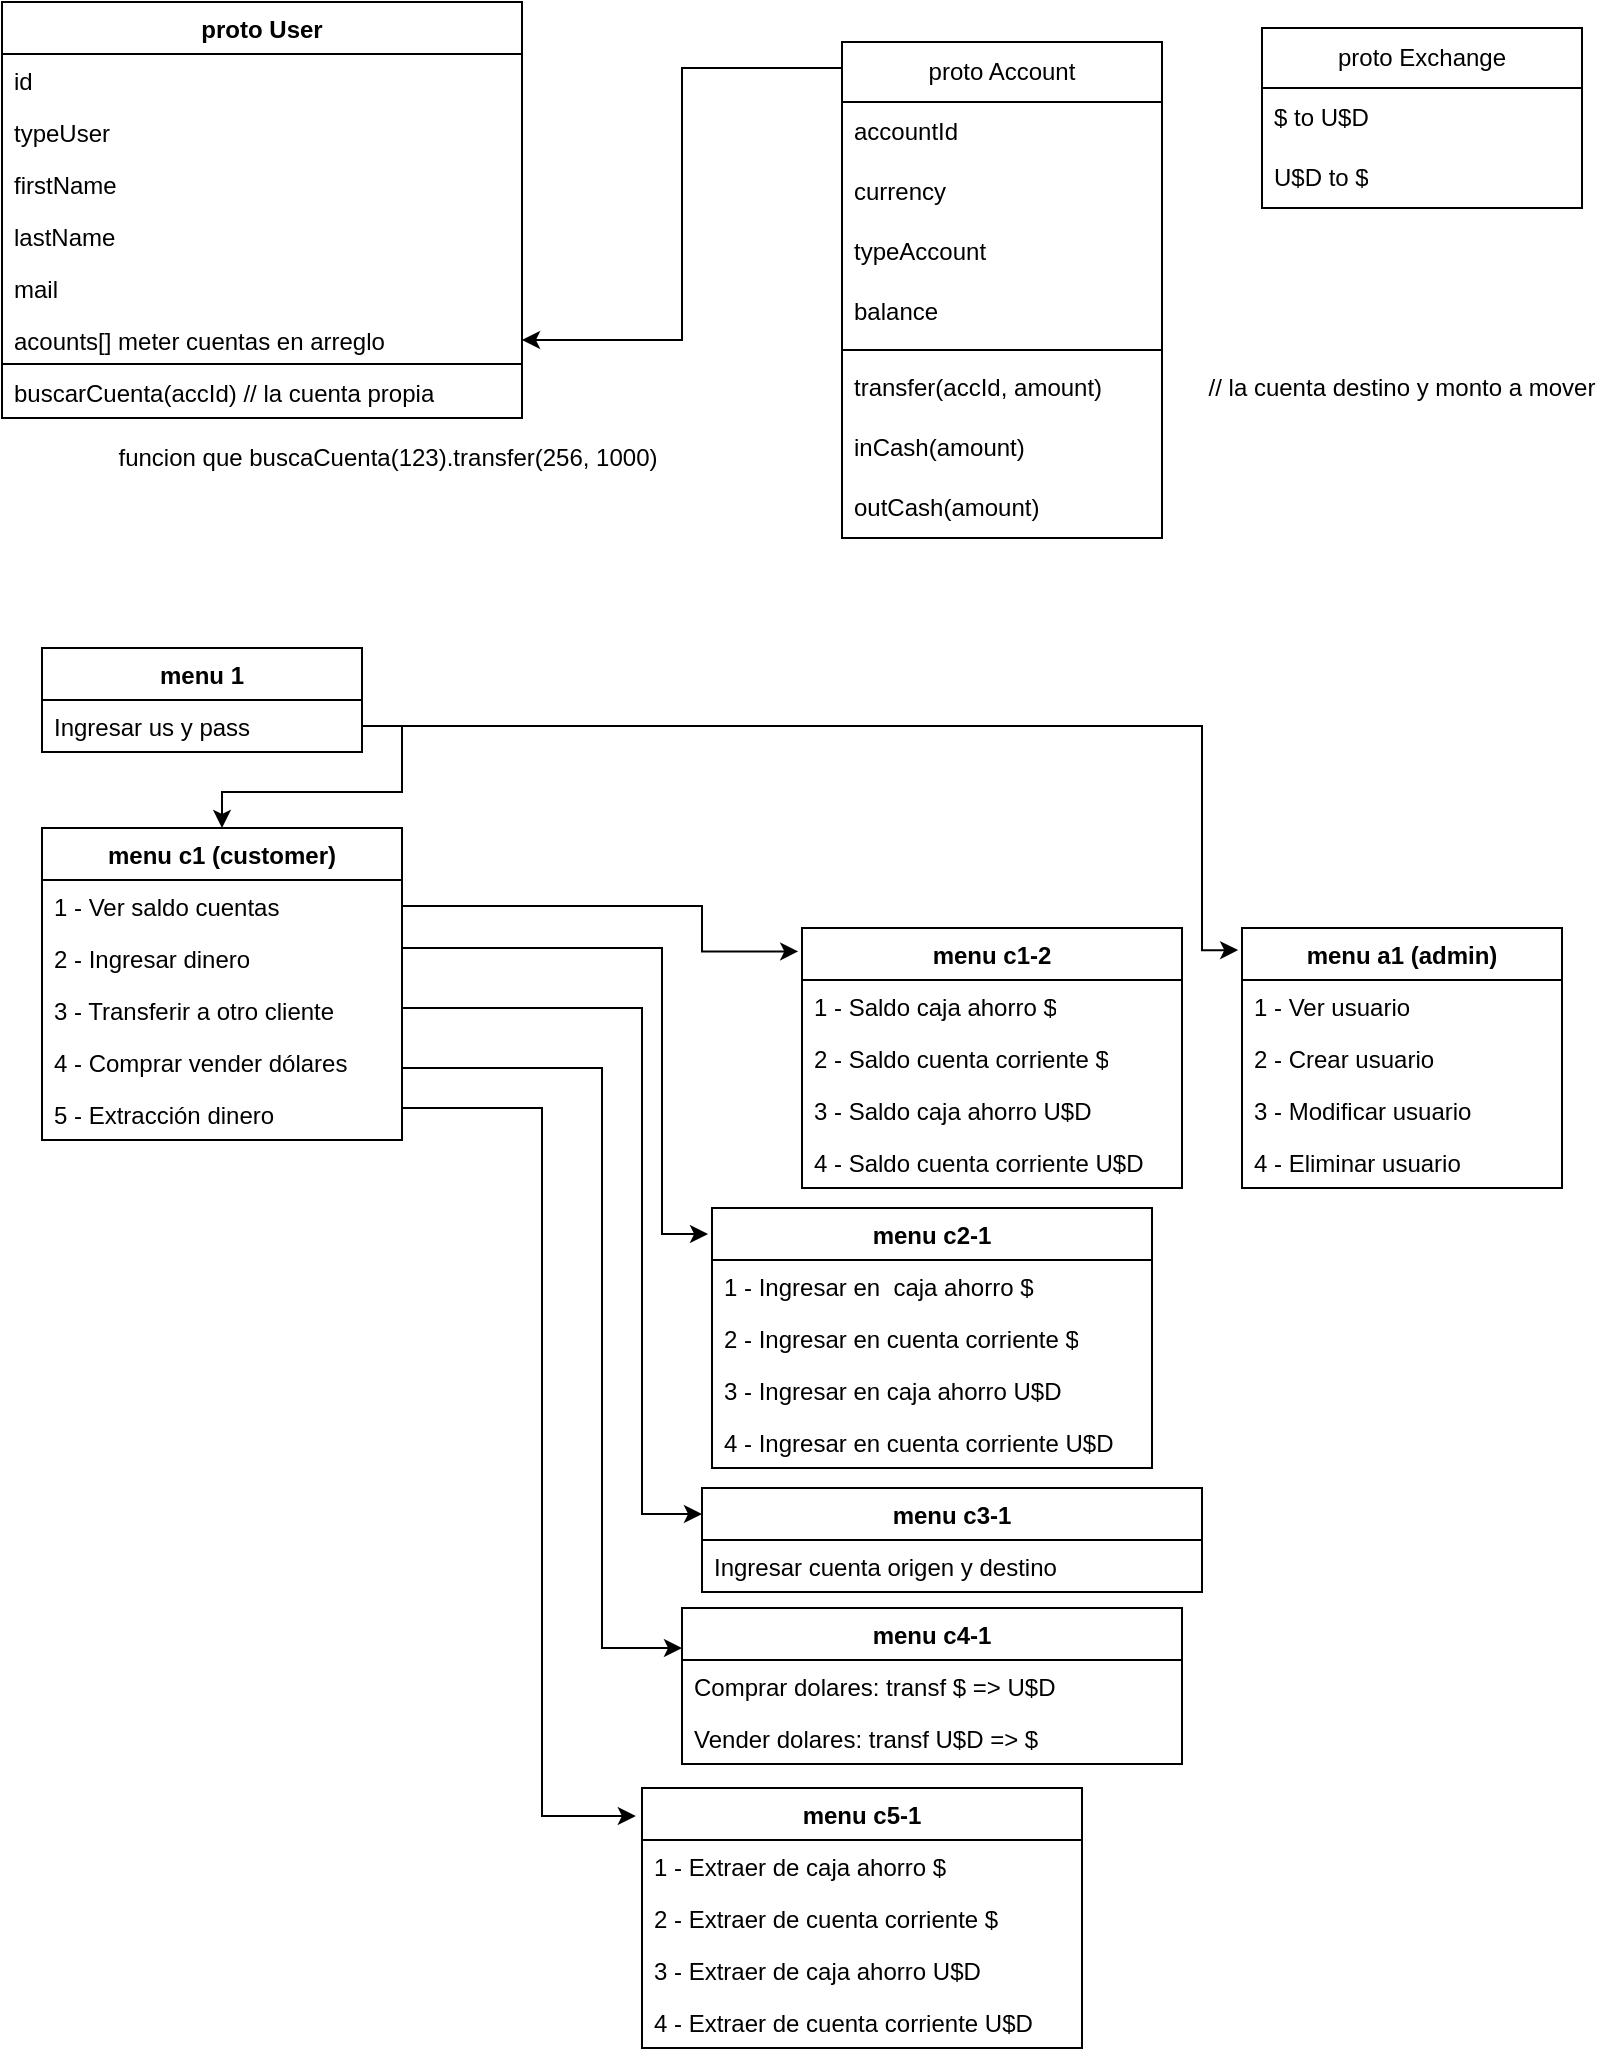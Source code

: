 <mxfile version="21.6.2">
  <diagram name="Página-1" id="C_z5ZwjK6JXG3lmeLQBB">
    <mxGraphModel dx="781" dy="433" grid="1" gridSize="10" guides="1" tooltips="1" connect="1" arrows="1" fold="1" page="1" pageScale="1" pageWidth="827" pageHeight="1169" math="0" shadow="0">
      <root>
        <mxCell id="0" />
        <mxCell id="1" parent="0" />
        <mxCell id="lOzhc0g-qGNrM6rNY2bI-54" style="edgeStyle=orthogonalEdgeStyle;rounded=0;orthogonalLoop=1;jettySize=auto;html=1;entryX=1;entryY=0.5;entryDx=0;entryDy=0;exitX=0.007;exitY=0.101;exitDx=0;exitDy=0;exitPerimeter=0;" edge="1" parent="1" source="lOzhc0g-qGNrM6rNY2bI-20" target="lOzhc0g-qGNrM6rNY2bI-40">
          <mxGeometry relative="1" as="geometry">
            <Array as="points">
              <mxPoint x="431" y="40" />
              <mxPoint x="350" y="40" />
              <mxPoint x="350" y="176" />
            </Array>
          </mxGeometry>
        </mxCell>
        <mxCell id="lOzhc0g-qGNrM6rNY2bI-20" value="proto Account" style="swimlane;fontStyle=0;childLayout=stackLayout;horizontal=1;startSize=30;horizontalStack=0;resizeParent=1;resizeParentMax=0;resizeLast=0;collapsible=1;marginBottom=0;whiteSpace=wrap;html=1;" vertex="1" parent="1">
          <mxGeometry x="430" y="27" width="160" height="248" as="geometry" />
        </mxCell>
        <mxCell id="lOzhc0g-qGNrM6rNY2bI-21" value="accountId" style="text;strokeColor=none;fillColor=none;align=left;verticalAlign=middle;spacingLeft=4;spacingRight=4;overflow=hidden;points=[[0,0.5],[1,0.5]];portConstraint=eastwest;rotatable=0;whiteSpace=wrap;html=1;" vertex="1" parent="lOzhc0g-qGNrM6rNY2bI-20">
          <mxGeometry y="30" width="160" height="30" as="geometry" />
        </mxCell>
        <mxCell id="lOzhc0g-qGNrM6rNY2bI-22" value="currency" style="text;strokeColor=none;fillColor=none;align=left;verticalAlign=middle;spacingLeft=4;spacingRight=4;overflow=hidden;points=[[0,0.5],[1,0.5]];portConstraint=eastwest;rotatable=0;whiteSpace=wrap;html=1;" vertex="1" parent="lOzhc0g-qGNrM6rNY2bI-20">
          <mxGeometry y="60" width="160" height="30" as="geometry" />
        </mxCell>
        <mxCell id="lOzhc0g-qGNrM6rNY2bI-26" value="typeAccount" style="text;strokeColor=none;fillColor=none;align=left;verticalAlign=middle;spacingLeft=4;spacingRight=4;overflow=hidden;points=[[0,0.5],[1,0.5]];portConstraint=eastwest;rotatable=0;whiteSpace=wrap;html=1;" vertex="1" parent="lOzhc0g-qGNrM6rNY2bI-20">
          <mxGeometry y="90" width="160" height="30" as="geometry" />
        </mxCell>
        <mxCell id="lOzhc0g-qGNrM6rNY2bI-28" value="balance" style="text;strokeColor=none;fillColor=none;align=left;verticalAlign=middle;spacingLeft=4;spacingRight=4;overflow=hidden;points=[[0,0.5],[1,0.5]];portConstraint=eastwest;rotatable=0;whiteSpace=wrap;html=1;" vertex="1" parent="lOzhc0g-qGNrM6rNY2bI-20">
          <mxGeometry y="120" width="160" height="30" as="geometry" />
        </mxCell>
        <mxCell id="lOzhc0g-qGNrM6rNY2bI-39" value="" style="line;strokeWidth=1;fillColor=none;align=left;verticalAlign=middle;spacingTop=-1;spacingLeft=3;spacingRight=3;rotatable=0;labelPosition=right;points=[];portConstraint=eastwest;strokeColor=inherit;" vertex="1" parent="lOzhc0g-qGNrM6rNY2bI-20">
          <mxGeometry y="150" width="160" height="8" as="geometry" />
        </mxCell>
        <mxCell id="lOzhc0g-qGNrM6rNY2bI-38" value="transfer(accId, amount)" style="text;strokeColor=none;fillColor=none;align=left;verticalAlign=middle;spacingLeft=4;spacingRight=4;overflow=hidden;points=[[0,0.5],[1,0.5]];portConstraint=eastwest;rotatable=0;whiteSpace=wrap;html=1;" vertex="1" parent="lOzhc0g-qGNrM6rNY2bI-20">
          <mxGeometry y="158" width="160" height="30" as="geometry" />
        </mxCell>
        <mxCell id="lOzhc0g-qGNrM6rNY2bI-104" value="inCash(amount)" style="text;strokeColor=none;fillColor=none;align=left;verticalAlign=middle;spacingLeft=4;spacingRight=4;overflow=hidden;points=[[0,0.5],[1,0.5]];portConstraint=eastwest;rotatable=0;whiteSpace=wrap;html=1;" vertex="1" parent="lOzhc0g-qGNrM6rNY2bI-20">
          <mxGeometry y="188" width="160" height="30" as="geometry" />
        </mxCell>
        <mxCell id="lOzhc0g-qGNrM6rNY2bI-105" value="outCash(amount)" style="text;strokeColor=none;fillColor=none;align=left;verticalAlign=middle;spacingLeft=4;spacingRight=4;overflow=hidden;points=[[0,0.5],[1,0.5]];portConstraint=eastwest;rotatable=0;whiteSpace=wrap;html=1;" vertex="1" parent="lOzhc0g-qGNrM6rNY2bI-20">
          <mxGeometry y="218" width="160" height="30" as="geometry" />
        </mxCell>
        <mxCell id="lOzhc0g-qGNrM6rNY2bI-30" value="proto User" style="swimlane;fontStyle=1;align=center;verticalAlign=top;childLayout=stackLayout;horizontal=1;startSize=26;horizontalStack=0;resizeParent=1;resizeParentMax=0;resizeLast=0;collapsible=1;marginBottom=0;whiteSpace=wrap;html=1;" vertex="1" parent="1">
          <mxGeometry x="10" y="7" width="260" height="208" as="geometry" />
        </mxCell>
        <mxCell id="lOzhc0g-qGNrM6rNY2bI-31" value="id" style="text;strokeColor=none;fillColor=none;align=left;verticalAlign=top;spacingLeft=4;spacingRight=4;overflow=hidden;rotatable=0;points=[[0,0.5],[1,0.5]];portConstraint=eastwest;whiteSpace=wrap;html=1;" vertex="1" parent="lOzhc0g-qGNrM6rNY2bI-30">
          <mxGeometry y="26" width="260" height="26" as="geometry" />
        </mxCell>
        <mxCell id="lOzhc0g-qGNrM6rNY2bI-36" value="typeUser" style="text;strokeColor=none;fillColor=none;align=left;verticalAlign=top;spacingLeft=4;spacingRight=4;overflow=hidden;rotatable=0;points=[[0,0.5],[1,0.5]];portConstraint=eastwest;whiteSpace=wrap;html=1;" vertex="1" parent="lOzhc0g-qGNrM6rNY2bI-30">
          <mxGeometry y="52" width="260" height="26" as="geometry" />
        </mxCell>
        <mxCell id="lOzhc0g-qGNrM6rNY2bI-37" value="firstName" style="text;strokeColor=none;fillColor=none;align=left;verticalAlign=top;spacingLeft=4;spacingRight=4;overflow=hidden;rotatable=0;points=[[0,0.5],[1,0.5]];portConstraint=eastwest;whiteSpace=wrap;html=1;" vertex="1" parent="lOzhc0g-qGNrM6rNY2bI-30">
          <mxGeometry y="78" width="260" height="26" as="geometry" />
        </mxCell>
        <mxCell id="lOzhc0g-qGNrM6rNY2bI-34" value="lastName" style="text;strokeColor=none;fillColor=none;align=left;verticalAlign=top;spacingLeft=4;spacingRight=4;overflow=hidden;rotatable=0;points=[[0,0.5],[1,0.5]];portConstraint=eastwest;whiteSpace=wrap;html=1;" vertex="1" parent="lOzhc0g-qGNrM6rNY2bI-30">
          <mxGeometry y="104" width="260" height="26" as="geometry" />
        </mxCell>
        <mxCell id="lOzhc0g-qGNrM6rNY2bI-35" value="mail" style="text;strokeColor=none;fillColor=none;align=left;verticalAlign=top;spacingLeft=4;spacingRight=4;overflow=hidden;rotatable=0;points=[[0,0.5],[1,0.5]];portConstraint=eastwest;whiteSpace=wrap;html=1;" vertex="1" parent="lOzhc0g-qGNrM6rNY2bI-30">
          <mxGeometry y="130" width="260" height="26" as="geometry" />
        </mxCell>
        <mxCell id="lOzhc0g-qGNrM6rNY2bI-40" value="acounts[] meter cuentas en arreglo" style="text;strokeColor=none;fillColor=none;align=left;verticalAlign=top;spacingLeft=4;spacingRight=4;overflow=hidden;rotatable=0;points=[[0,0.5],[1,0.5]];portConstraint=eastwest;whiteSpace=wrap;html=1;" vertex="1" parent="lOzhc0g-qGNrM6rNY2bI-30">
          <mxGeometry y="156" width="260" height="26" as="geometry" />
        </mxCell>
        <mxCell id="lOzhc0g-qGNrM6rNY2bI-100" value="" style="endArrow=none;html=1;rounded=0;exitX=0;exitY=-0.038;exitDx=0;exitDy=0;exitPerimeter=0;" edge="1" parent="lOzhc0g-qGNrM6rNY2bI-30" source="lOzhc0g-qGNrM6rNY2bI-99">
          <mxGeometry width="50" height="50" relative="1" as="geometry">
            <mxPoint x="-5" y="181.31" as="sourcePoint" />
            <mxPoint x="260" y="181" as="targetPoint" />
          </mxGeometry>
        </mxCell>
        <mxCell id="lOzhc0g-qGNrM6rNY2bI-99" value="buscarCuenta(accId) // la cuenta propia" style="text;strokeColor=none;fillColor=none;align=left;verticalAlign=top;spacingLeft=4;spacingRight=4;overflow=hidden;rotatable=0;points=[[0,0.5],[1,0.5]];portConstraint=eastwest;whiteSpace=wrap;html=1;" vertex="1" parent="lOzhc0g-qGNrM6rNY2bI-30">
          <mxGeometry y="182" width="260" height="26" as="geometry" />
        </mxCell>
        <mxCell id="lOzhc0g-qGNrM6rNY2bI-41" value="menu 1" style="swimlane;fontStyle=1;align=center;verticalAlign=top;childLayout=stackLayout;horizontal=1;startSize=26;horizontalStack=0;resizeParent=1;resizeParentMax=0;resizeLast=0;collapsible=1;marginBottom=0;whiteSpace=wrap;html=1;" vertex="1" parent="1">
          <mxGeometry x="30" y="330" width="160" height="52" as="geometry" />
        </mxCell>
        <mxCell id="lOzhc0g-qGNrM6rNY2bI-47" value="Ingresar us y pass" style="text;strokeColor=none;fillColor=none;align=left;verticalAlign=top;spacingLeft=4;spacingRight=4;overflow=hidden;rotatable=0;points=[[0,0.5],[1,0.5]];portConstraint=eastwest;whiteSpace=wrap;html=1;" vertex="1" parent="lOzhc0g-qGNrM6rNY2bI-41">
          <mxGeometry y="26" width="160" height="26" as="geometry" />
        </mxCell>
        <mxCell id="lOzhc0g-qGNrM6rNY2bI-50" value="menu a1 (admin)" style="swimlane;fontStyle=1;align=center;verticalAlign=top;childLayout=stackLayout;horizontal=1;startSize=26;horizontalStack=0;resizeParent=1;resizeParentMax=0;resizeLast=0;collapsible=1;marginBottom=0;whiteSpace=wrap;html=1;" vertex="1" parent="1">
          <mxGeometry x="630" y="470" width="160" height="130" as="geometry" />
        </mxCell>
        <mxCell id="lOzhc0g-qGNrM6rNY2bI-51" value="1 - Ver usuario" style="text;strokeColor=none;fillColor=none;align=left;verticalAlign=top;spacingLeft=4;spacingRight=4;overflow=hidden;rotatable=0;points=[[0,0.5],[1,0.5]];portConstraint=eastwest;whiteSpace=wrap;html=1;" vertex="1" parent="lOzhc0g-qGNrM6rNY2bI-50">
          <mxGeometry y="26" width="160" height="26" as="geometry" />
        </mxCell>
        <mxCell id="lOzhc0g-qGNrM6rNY2bI-63" value="2 - Crear usuario" style="text;strokeColor=none;fillColor=none;align=left;verticalAlign=top;spacingLeft=4;spacingRight=4;overflow=hidden;rotatable=0;points=[[0,0.5],[1,0.5]];portConstraint=eastwest;whiteSpace=wrap;html=1;" vertex="1" parent="lOzhc0g-qGNrM6rNY2bI-50">
          <mxGeometry y="52" width="160" height="26" as="geometry" />
        </mxCell>
        <mxCell id="lOzhc0g-qGNrM6rNY2bI-55" value="3 - Modificar usuario" style="text;strokeColor=none;fillColor=none;align=left;verticalAlign=top;spacingLeft=4;spacingRight=4;overflow=hidden;rotatable=0;points=[[0,0.5],[1,0.5]];portConstraint=eastwest;whiteSpace=wrap;html=1;" vertex="1" parent="lOzhc0g-qGNrM6rNY2bI-50">
          <mxGeometry y="78" width="160" height="26" as="geometry" />
        </mxCell>
        <mxCell id="lOzhc0g-qGNrM6rNY2bI-56" value="4 - Eliminar usuario" style="text;strokeColor=none;fillColor=none;align=left;verticalAlign=top;spacingLeft=4;spacingRight=4;overflow=hidden;rotatable=0;points=[[0,0.5],[1,0.5]];portConstraint=eastwest;whiteSpace=wrap;html=1;" vertex="1" parent="lOzhc0g-qGNrM6rNY2bI-50">
          <mxGeometry y="104" width="160" height="26" as="geometry" />
        </mxCell>
        <mxCell id="lOzhc0g-qGNrM6rNY2bI-76" style="edgeStyle=orthogonalEdgeStyle;rounded=0;orthogonalLoop=1;jettySize=auto;html=1;entryX=-0.009;entryY=0.1;entryDx=0;entryDy=0;entryPerimeter=0;" edge="1" parent="1" source="lOzhc0g-qGNrM6rNY2bI-52" target="lOzhc0g-qGNrM6rNY2bI-71">
          <mxGeometry relative="1" as="geometry">
            <Array as="points">
              <mxPoint x="340" y="480" />
              <mxPoint x="340" y="623" />
            </Array>
          </mxGeometry>
        </mxCell>
        <mxCell id="lOzhc0g-qGNrM6rNY2bI-52" value="menu c1 (customer)" style="swimlane;fontStyle=1;align=center;verticalAlign=top;childLayout=stackLayout;horizontal=1;startSize=26;horizontalStack=0;resizeParent=1;resizeParentMax=0;resizeLast=0;collapsible=1;marginBottom=0;whiteSpace=wrap;html=1;" vertex="1" parent="1">
          <mxGeometry x="30" y="420" width="180" height="156" as="geometry" />
        </mxCell>
        <mxCell id="lOzhc0g-qGNrM6rNY2bI-53" value="1 - Ver saldo cuentas" style="text;strokeColor=none;fillColor=none;align=left;verticalAlign=top;spacingLeft=4;spacingRight=4;overflow=hidden;rotatable=0;points=[[0,0.5],[1,0.5]];portConstraint=eastwest;whiteSpace=wrap;html=1;" vertex="1" parent="lOzhc0g-qGNrM6rNY2bI-52">
          <mxGeometry y="26" width="180" height="26" as="geometry" />
        </mxCell>
        <mxCell id="lOzhc0g-qGNrM6rNY2bI-60" value="2 - Ingresar dinero" style="text;strokeColor=none;fillColor=none;align=left;verticalAlign=top;spacingLeft=4;spacingRight=4;overflow=hidden;rotatable=0;points=[[0,0.5],[1,0.5]];portConstraint=eastwest;whiteSpace=wrap;html=1;" vertex="1" parent="lOzhc0g-qGNrM6rNY2bI-52">
          <mxGeometry y="52" width="180" height="26" as="geometry" />
        </mxCell>
        <mxCell id="lOzhc0g-qGNrM6rNY2bI-61" value="3 - Transferir a otro cliente" style="text;strokeColor=none;fillColor=none;align=left;verticalAlign=top;spacingLeft=4;spacingRight=4;overflow=hidden;rotatable=0;points=[[0,0.5],[1,0.5]];portConstraint=eastwest;whiteSpace=wrap;html=1;" vertex="1" parent="lOzhc0g-qGNrM6rNY2bI-52">
          <mxGeometry y="78" width="180" height="26" as="geometry" />
        </mxCell>
        <mxCell id="lOzhc0g-qGNrM6rNY2bI-62" value="4 - Comprar vender dólares" style="text;strokeColor=none;fillColor=none;align=left;verticalAlign=top;spacingLeft=4;spacingRight=4;overflow=hidden;rotatable=0;points=[[0,0.5],[1,0.5]];portConstraint=eastwest;whiteSpace=wrap;html=1;" vertex="1" parent="lOzhc0g-qGNrM6rNY2bI-52">
          <mxGeometry y="104" width="180" height="26" as="geometry" />
        </mxCell>
        <mxCell id="lOzhc0g-qGNrM6rNY2bI-77" value="5 - Extracción dinero" style="text;strokeColor=none;fillColor=none;align=left;verticalAlign=top;spacingLeft=4;spacingRight=4;overflow=hidden;rotatable=0;points=[[0,0.5],[1,0.5]];portConstraint=eastwest;whiteSpace=wrap;html=1;" vertex="1" parent="lOzhc0g-qGNrM6rNY2bI-52">
          <mxGeometry y="130" width="180" height="26" as="geometry" />
        </mxCell>
        <mxCell id="lOzhc0g-qGNrM6rNY2bI-58" style="edgeStyle=orthogonalEdgeStyle;rounded=0;orthogonalLoop=1;jettySize=auto;html=1;entryX=-0.012;entryY=0.085;entryDx=0;entryDy=0;entryPerimeter=0;exitX=1;exitY=0.5;exitDx=0;exitDy=0;" edge="1" parent="1" source="lOzhc0g-qGNrM6rNY2bI-47" target="lOzhc0g-qGNrM6rNY2bI-50">
          <mxGeometry relative="1" as="geometry">
            <Array as="points">
              <mxPoint x="610" y="369" />
              <mxPoint x="610" y="481" />
            </Array>
          </mxGeometry>
        </mxCell>
        <mxCell id="lOzhc0g-qGNrM6rNY2bI-64" value="menu c1-2" style="swimlane;fontStyle=1;align=center;verticalAlign=top;childLayout=stackLayout;horizontal=1;startSize=26;horizontalStack=0;resizeParent=1;resizeParentMax=0;resizeLast=0;collapsible=1;marginBottom=0;whiteSpace=wrap;html=1;" vertex="1" parent="1">
          <mxGeometry x="410" y="470" width="190" height="130" as="geometry" />
        </mxCell>
        <mxCell id="lOzhc0g-qGNrM6rNY2bI-65" value="1 - Saldo caja ahorro $" style="text;strokeColor=none;fillColor=none;align=left;verticalAlign=top;spacingLeft=4;spacingRight=4;overflow=hidden;rotatable=0;points=[[0,0.5],[1,0.5]];portConstraint=eastwest;whiteSpace=wrap;html=1;" vertex="1" parent="lOzhc0g-qGNrM6rNY2bI-64">
          <mxGeometry y="26" width="190" height="26" as="geometry" />
        </mxCell>
        <mxCell id="lOzhc0g-qGNrM6rNY2bI-66" value="2 - Saldo cuenta corriente $" style="text;strokeColor=none;fillColor=none;align=left;verticalAlign=top;spacingLeft=4;spacingRight=4;overflow=hidden;rotatable=0;points=[[0,0.5],[1,0.5]];portConstraint=eastwest;whiteSpace=wrap;html=1;" vertex="1" parent="lOzhc0g-qGNrM6rNY2bI-64">
          <mxGeometry y="52" width="190" height="26" as="geometry" />
        </mxCell>
        <mxCell id="lOzhc0g-qGNrM6rNY2bI-67" value="3 - Saldo caja ahorro U$D" style="text;strokeColor=none;fillColor=none;align=left;verticalAlign=top;spacingLeft=4;spacingRight=4;overflow=hidden;rotatable=0;points=[[0,0.5],[1,0.5]];portConstraint=eastwest;whiteSpace=wrap;html=1;" vertex="1" parent="lOzhc0g-qGNrM6rNY2bI-64">
          <mxGeometry y="78" width="190" height="26" as="geometry" />
        </mxCell>
        <mxCell id="lOzhc0g-qGNrM6rNY2bI-68" value="4 - Saldo cuenta corriente U$D" style="text;strokeColor=none;fillColor=none;align=left;verticalAlign=top;spacingLeft=4;spacingRight=4;overflow=hidden;rotatable=0;points=[[0,0.5],[1,0.5]];portConstraint=eastwest;whiteSpace=wrap;html=1;" vertex="1" parent="lOzhc0g-qGNrM6rNY2bI-64">
          <mxGeometry y="104" width="190" height="26" as="geometry" />
        </mxCell>
        <mxCell id="lOzhc0g-qGNrM6rNY2bI-70" style="edgeStyle=orthogonalEdgeStyle;rounded=0;orthogonalLoop=1;jettySize=auto;html=1;entryX=-0.01;entryY=0.09;entryDx=0;entryDy=0;entryPerimeter=0;" edge="1" parent="1" source="lOzhc0g-qGNrM6rNY2bI-53" target="lOzhc0g-qGNrM6rNY2bI-64">
          <mxGeometry relative="1" as="geometry">
            <Array as="points">
              <mxPoint x="360" y="459" />
              <mxPoint x="360" y="482" />
            </Array>
          </mxGeometry>
        </mxCell>
        <mxCell id="lOzhc0g-qGNrM6rNY2bI-71" value="menu c2-1" style="swimlane;fontStyle=1;align=center;verticalAlign=top;childLayout=stackLayout;horizontal=1;startSize=26;horizontalStack=0;resizeParent=1;resizeParentMax=0;resizeLast=0;collapsible=1;marginBottom=0;whiteSpace=wrap;html=1;" vertex="1" parent="1">
          <mxGeometry x="365" y="610" width="220" height="130" as="geometry" />
        </mxCell>
        <mxCell id="lOzhc0g-qGNrM6rNY2bI-72" value="1 - Ingresar en&amp;nbsp; caja ahorro $" style="text;strokeColor=none;fillColor=none;align=left;verticalAlign=top;spacingLeft=4;spacingRight=4;overflow=hidden;rotatable=0;points=[[0,0.5],[1,0.5]];portConstraint=eastwest;whiteSpace=wrap;html=1;" vertex="1" parent="lOzhc0g-qGNrM6rNY2bI-71">
          <mxGeometry y="26" width="220" height="26" as="geometry" />
        </mxCell>
        <mxCell id="lOzhc0g-qGNrM6rNY2bI-73" value="2 - Ingresar en cuenta corriente $" style="text;strokeColor=none;fillColor=none;align=left;verticalAlign=top;spacingLeft=4;spacingRight=4;overflow=hidden;rotatable=0;points=[[0,0.5],[1,0.5]];portConstraint=eastwest;whiteSpace=wrap;html=1;" vertex="1" parent="lOzhc0g-qGNrM6rNY2bI-71">
          <mxGeometry y="52" width="220" height="26" as="geometry" />
        </mxCell>
        <mxCell id="lOzhc0g-qGNrM6rNY2bI-74" value="3 - Ingresar en caja ahorro U$D" style="text;strokeColor=none;fillColor=none;align=left;verticalAlign=top;spacingLeft=4;spacingRight=4;overflow=hidden;rotatable=0;points=[[0,0.5],[1,0.5]];portConstraint=eastwest;whiteSpace=wrap;html=1;" vertex="1" parent="lOzhc0g-qGNrM6rNY2bI-71">
          <mxGeometry y="78" width="220" height="26" as="geometry" />
        </mxCell>
        <mxCell id="lOzhc0g-qGNrM6rNY2bI-75" value="4 - Ingresar en cuenta corriente U$D" style="text;strokeColor=none;fillColor=none;align=left;verticalAlign=top;spacingLeft=4;spacingRight=4;overflow=hidden;rotatable=0;points=[[0,0.5],[1,0.5]];portConstraint=eastwest;whiteSpace=wrap;html=1;" vertex="1" parent="lOzhc0g-qGNrM6rNY2bI-71">
          <mxGeometry y="104" width="220" height="26" as="geometry" />
        </mxCell>
        <mxCell id="lOzhc0g-qGNrM6rNY2bI-78" value="menu c5-1" style="swimlane;fontStyle=1;align=center;verticalAlign=top;childLayout=stackLayout;horizontal=1;startSize=26;horizontalStack=0;resizeParent=1;resizeParentMax=0;resizeLast=0;collapsible=1;marginBottom=0;whiteSpace=wrap;html=1;" vertex="1" parent="1">
          <mxGeometry x="330" y="900" width="220" height="130" as="geometry" />
        </mxCell>
        <mxCell id="lOzhc0g-qGNrM6rNY2bI-79" value="1 - Extraer de caja ahorro $" style="text;strokeColor=none;fillColor=none;align=left;verticalAlign=top;spacingLeft=4;spacingRight=4;overflow=hidden;rotatable=0;points=[[0,0.5],[1,0.5]];portConstraint=eastwest;whiteSpace=wrap;html=1;" vertex="1" parent="lOzhc0g-qGNrM6rNY2bI-78">
          <mxGeometry y="26" width="220" height="26" as="geometry" />
        </mxCell>
        <mxCell id="lOzhc0g-qGNrM6rNY2bI-80" value="2 - Extraer de cuenta corriente $" style="text;strokeColor=none;fillColor=none;align=left;verticalAlign=top;spacingLeft=4;spacingRight=4;overflow=hidden;rotatable=0;points=[[0,0.5],[1,0.5]];portConstraint=eastwest;whiteSpace=wrap;html=1;" vertex="1" parent="lOzhc0g-qGNrM6rNY2bI-78">
          <mxGeometry y="52" width="220" height="26" as="geometry" />
        </mxCell>
        <mxCell id="lOzhc0g-qGNrM6rNY2bI-81" value="3 - Extraer de&amp;nbsp;caja ahorro U$D" style="text;strokeColor=none;fillColor=none;align=left;verticalAlign=top;spacingLeft=4;spacingRight=4;overflow=hidden;rotatable=0;points=[[0,0.5],[1,0.5]];portConstraint=eastwest;whiteSpace=wrap;html=1;" vertex="1" parent="lOzhc0g-qGNrM6rNY2bI-78">
          <mxGeometry y="78" width="220" height="26" as="geometry" />
        </mxCell>
        <mxCell id="lOzhc0g-qGNrM6rNY2bI-82" value="4 - Extraer de&amp;nbsp;cuenta corriente U$D" style="text;strokeColor=none;fillColor=none;align=left;verticalAlign=top;spacingLeft=4;spacingRight=4;overflow=hidden;rotatable=0;points=[[0,0.5],[1,0.5]];portConstraint=eastwest;whiteSpace=wrap;html=1;" vertex="1" parent="lOzhc0g-qGNrM6rNY2bI-78">
          <mxGeometry y="104" width="220" height="26" as="geometry" />
        </mxCell>
        <mxCell id="lOzhc0g-qGNrM6rNY2bI-84" value="menu c3-1" style="swimlane;fontStyle=1;align=center;verticalAlign=top;childLayout=stackLayout;horizontal=1;startSize=26;horizontalStack=0;resizeParent=1;resizeParentMax=0;resizeLast=0;collapsible=1;marginBottom=0;whiteSpace=wrap;html=1;" vertex="1" parent="1">
          <mxGeometry x="360" y="750" width="250" height="52" as="geometry" />
        </mxCell>
        <mxCell id="lOzhc0g-qGNrM6rNY2bI-85" value="Ingresar cuenta origen y destino" style="text;strokeColor=none;fillColor=none;align=left;verticalAlign=top;spacingLeft=4;spacingRight=4;overflow=hidden;rotatable=0;points=[[0,0.5],[1,0.5]];portConstraint=eastwest;whiteSpace=wrap;html=1;" vertex="1" parent="lOzhc0g-qGNrM6rNY2bI-84">
          <mxGeometry y="26" width="250" height="26" as="geometry" />
        </mxCell>
        <mxCell id="lOzhc0g-qGNrM6rNY2bI-89" style="edgeStyle=orthogonalEdgeStyle;rounded=0;orthogonalLoop=1;jettySize=auto;html=1;entryX=0;entryY=0.25;entryDx=0;entryDy=0;" edge="1" parent="1" source="lOzhc0g-qGNrM6rNY2bI-61" target="lOzhc0g-qGNrM6rNY2bI-84">
          <mxGeometry relative="1" as="geometry">
            <mxPoint x="300" y="700" as="targetPoint" />
            <Array as="points">
              <mxPoint x="330" y="510" />
              <mxPoint x="330" y="763" />
            </Array>
          </mxGeometry>
        </mxCell>
        <mxCell id="lOzhc0g-qGNrM6rNY2bI-90" value="menu c4-1" style="swimlane;fontStyle=1;align=center;verticalAlign=top;childLayout=stackLayout;horizontal=1;startSize=26;horizontalStack=0;resizeParent=1;resizeParentMax=0;resizeLast=0;collapsible=1;marginBottom=0;whiteSpace=wrap;html=1;" vertex="1" parent="1">
          <mxGeometry x="350" y="810" width="250" height="78" as="geometry" />
        </mxCell>
        <mxCell id="lOzhc0g-qGNrM6rNY2bI-91" value="Comprar dolares: transf $ =&amp;gt; U$D" style="text;strokeColor=none;fillColor=none;align=left;verticalAlign=top;spacingLeft=4;spacingRight=4;overflow=hidden;rotatable=0;points=[[0,0.5],[1,0.5]];portConstraint=eastwest;whiteSpace=wrap;html=1;" vertex="1" parent="lOzhc0g-qGNrM6rNY2bI-90">
          <mxGeometry y="26" width="250" height="26" as="geometry" />
        </mxCell>
        <mxCell id="lOzhc0g-qGNrM6rNY2bI-92" value="Vender dolares: transf U$D =&amp;gt; $" style="text;strokeColor=none;fillColor=none;align=left;verticalAlign=top;spacingLeft=4;spacingRight=4;overflow=hidden;rotatable=0;points=[[0,0.5],[1,0.5]];portConstraint=eastwest;whiteSpace=wrap;html=1;" vertex="1" parent="lOzhc0g-qGNrM6rNY2bI-90">
          <mxGeometry y="52" width="250" height="26" as="geometry" />
        </mxCell>
        <mxCell id="lOzhc0g-qGNrM6rNY2bI-93" style="edgeStyle=orthogonalEdgeStyle;rounded=0;orthogonalLoop=1;jettySize=auto;html=1;entryX=0;entryY=0.25;entryDx=0;entryDy=0;" edge="1" parent="1" source="lOzhc0g-qGNrM6rNY2bI-62" target="lOzhc0g-qGNrM6rNY2bI-90">
          <mxGeometry relative="1" as="geometry">
            <mxPoint x="280" y="760" as="targetPoint" />
            <Array as="points">
              <mxPoint x="310" y="540" />
              <mxPoint x="310" y="830" />
              <mxPoint x="350" y="830" />
            </Array>
          </mxGeometry>
        </mxCell>
        <mxCell id="lOzhc0g-qGNrM6rNY2bI-94" style="edgeStyle=orthogonalEdgeStyle;rounded=0;orthogonalLoop=1;jettySize=auto;html=1;entryX=-0.014;entryY=0.108;entryDx=0;entryDy=0;entryPerimeter=0;" edge="1" parent="1" source="lOzhc0g-qGNrM6rNY2bI-77" target="lOzhc0g-qGNrM6rNY2bI-78">
          <mxGeometry relative="1" as="geometry">
            <mxPoint x="520" y="860" as="targetPoint" />
            <Array as="points">
              <mxPoint x="280" y="560" />
              <mxPoint x="280" y="914" />
            </Array>
          </mxGeometry>
        </mxCell>
        <mxCell id="lOzhc0g-qGNrM6rNY2bI-97" value="funcion que buscaCuenta(123).transfer(256, 1000)" style="text;html=1;strokeColor=none;fillColor=none;align=center;verticalAlign=middle;whiteSpace=wrap;rounded=0;" vertex="1" parent="1">
          <mxGeometry x="30" y="220" width="346" height="30" as="geometry" />
        </mxCell>
        <mxCell id="lOzhc0g-qGNrM6rNY2bI-102" value="// la cuenta destino y monto a mover" style="text;html=1;strokeColor=none;fillColor=none;align=center;verticalAlign=middle;whiteSpace=wrap;rounded=0;" vertex="1" parent="1">
          <mxGeometry x="600" y="185" width="220" height="30" as="geometry" />
        </mxCell>
        <mxCell id="lOzhc0g-qGNrM6rNY2bI-106" style="edgeStyle=orthogonalEdgeStyle;rounded=0;orthogonalLoop=1;jettySize=auto;html=1;entryX=0.5;entryY=0;entryDx=0;entryDy=0;exitX=1;exitY=0.5;exitDx=0;exitDy=0;" edge="1" parent="1" source="lOzhc0g-qGNrM6rNY2bI-47" target="lOzhc0g-qGNrM6rNY2bI-52">
          <mxGeometry relative="1" as="geometry" />
        </mxCell>
        <mxCell id="lOzhc0g-qGNrM6rNY2bI-107" value="proto Exchange" style="swimlane;fontStyle=0;childLayout=stackLayout;horizontal=1;startSize=30;horizontalStack=0;resizeParent=1;resizeParentMax=0;resizeLast=0;collapsible=1;marginBottom=0;whiteSpace=wrap;html=1;" vertex="1" parent="1">
          <mxGeometry x="640" y="20" width="160" height="90" as="geometry">
            <mxRectangle x="640" y="20" width="130" height="30" as="alternateBounds" />
          </mxGeometry>
        </mxCell>
        <mxCell id="lOzhc0g-qGNrM6rNY2bI-108" value="$ to U$D" style="text;strokeColor=none;fillColor=none;align=left;verticalAlign=middle;spacingLeft=4;spacingRight=4;overflow=hidden;points=[[0,0.5],[1,0.5]];portConstraint=eastwest;rotatable=0;whiteSpace=wrap;html=1;" vertex="1" parent="lOzhc0g-qGNrM6rNY2bI-107">
          <mxGeometry y="30" width="160" height="30" as="geometry" />
        </mxCell>
        <mxCell id="lOzhc0g-qGNrM6rNY2bI-109" value="U$D to $" style="text;strokeColor=none;fillColor=none;align=left;verticalAlign=middle;spacingLeft=4;spacingRight=4;overflow=hidden;points=[[0,0.5],[1,0.5]];portConstraint=eastwest;rotatable=0;whiteSpace=wrap;html=1;" vertex="1" parent="lOzhc0g-qGNrM6rNY2bI-107">
          <mxGeometry y="60" width="160" height="30" as="geometry" />
        </mxCell>
      </root>
    </mxGraphModel>
  </diagram>
</mxfile>
